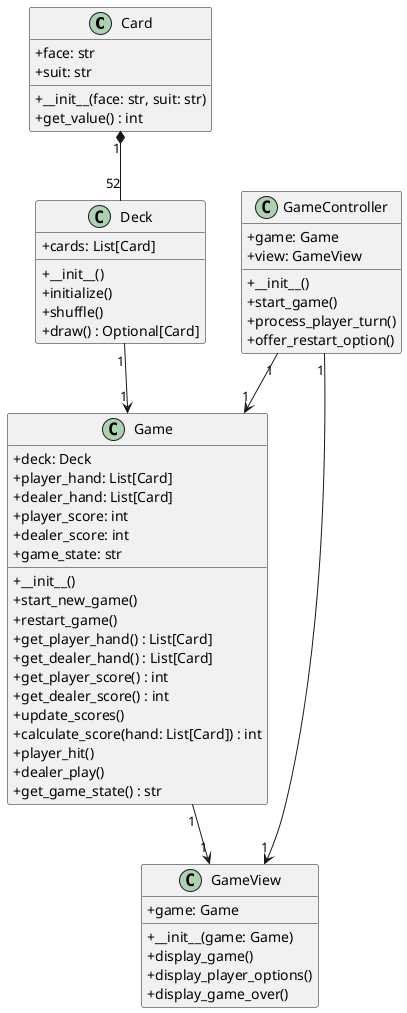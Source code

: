 @startuml blackjack
skinparam classAttributeIconSize 0

class Card {
  + face: str
  + suit: str
  + __init__(face: str, suit: str)
  + get_value() : int
}

class Deck {
  + cards: List[Card]
  + __init__()
  + initialize()
  + shuffle()
  + draw() : Optional[Card]
}

class Game {
  + deck: Deck
  + player_hand: List[Card]
  + dealer_hand: List[Card]
  + player_score: int
  + dealer_score: int
  + game_state: str
  + __init__()
  + start_new_game()
  + restart_game()
  + get_player_hand() : List[Card]
  + get_dealer_hand() : List[Card]
  + get_player_score() : int
  + get_dealer_score() : int
  + update_scores()
  + calculate_score(hand: List[Card]) : int
  + player_hit()
  + dealer_play()
  + get_game_state() : str
}

class GameView {
  + game: Game
  + __init__(game: Game)
  + display_game()
  + display_player_options()
  + display_game_over()
}

class GameController {
  + game: Game
  + view: GameView
  + __init__()
  + start_game()
  + process_player_turn()
  + offer_restart_option()
}

Card "1" *-- "52" Deck
Deck "1" --> "1" Game
Game "1" --> "1" GameView
GameController "1" --> "1" Game
GameController "1" --> "1" GameView


@enduml
